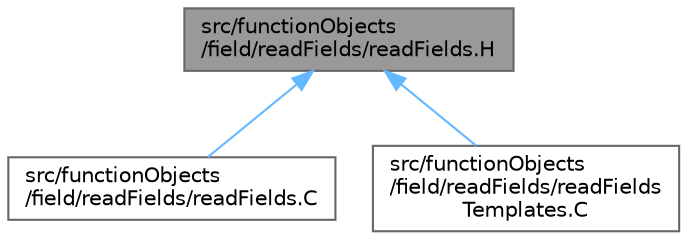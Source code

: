 digraph "src/functionObjects/field/readFields/readFields.H"
{
 // LATEX_PDF_SIZE
  bgcolor="transparent";
  edge [fontname=Helvetica,fontsize=10,labelfontname=Helvetica,labelfontsize=10];
  node [fontname=Helvetica,fontsize=10,shape=box,height=0.2,width=0.4];
  Node1 [id="Node000001",label="src/functionObjects\l/field/readFields/readFields.H",height=0.2,width=0.4,color="gray40", fillcolor="grey60", style="filled", fontcolor="black",tooltip=" "];
  Node1 -> Node2 [id="edge1_Node000001_Node000002",dir="back",color="steelblue1",style="solid",tooltip=" "];
  Node2 [id="Node000002",label="src/functionObjects\l/field/readFields/readFields.C",height=0.2,width=0.4,color="grey40", fillcolor="white", style="filled",URL="$src_2functionObjects_2field_2readFields_2readFields_8C.html",tooltip=" "];
  Node1 -> Node3 [id="edge2_Node000001_Node000003",dir="back",color="steelblue1",style="solid",tooltip=" "];
  Node3 [id="Node000003",label="src/functionObjects\l/field/readFields/readFields\lTemplates.C",height=0.2,width=0.4,color="grey40", fillcolor="white", style="filled",URL="$readFieldsTemplates_8C.html",tooltip=" "];
}
